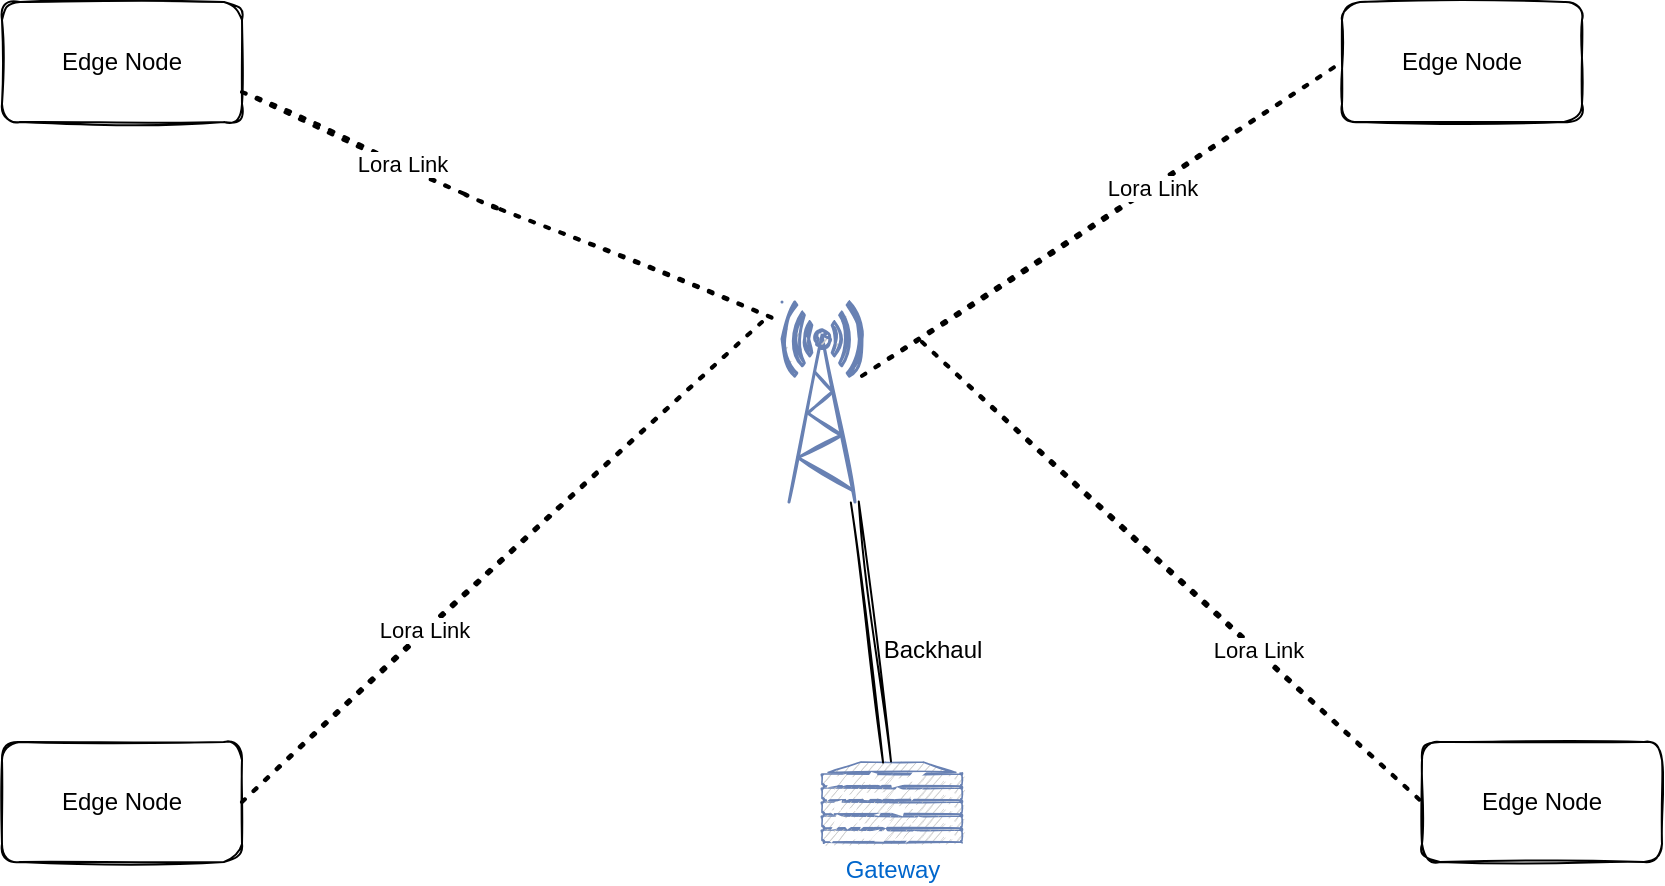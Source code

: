 <mxfile version="17.2.4" type="device"><diagram id="8Apaip2Iyi8KGDJxw2r_" name="Page-1"><mxGraphModel dx="1422" dy="873" grid="1" gridSize="10" guides="1" tooltips="1" connect="1" arrows="1" fold="1" page="1" pageScale="1" pageWidth="850" pageHeight="1100" math="0" shadow="0"><root><mxCell id="0"/><mxCell id="1" parent="0"/><mxCell id="9b2cmqQ7Q7OhID0GQpQ8-1" value="Edge Node" style="rounded=1;whiteSpace=wrap;html=1;sketch=1;" parent="1" vertex="1"><mxGeometry x="10" y="130" width="120" height="60" as="geometry"/></mxCell><mxCell id="9b2cmqQ7Q7OhID0GQpQ8-2" value="" style="endArrow=none;dashed=1;html=1;dashPattern=1 3;strokeWidth=2;rounded=1;exitX=1;exitY=0.75;exitDx=0;exitDy=0;entryX=0;entryY=0.1;entryDx=0;entryDy=0;entryPerimeter=0;sketch=1;" parent="1" source="9b2cmqQ7Q7OhID0GQpQ8-1" target="9b2cmqQ7Q7OhID0GQpQ8-9" edge="1"><mxGeometry width="50" height="50" relative="1" as="geometry"><mxPoint x="400" y="360" as="sourcePoint"/><mxPoint x="300" y="240" as="targetPoint"/><Array as="points"><mxPoint x="250" y="230"/></Array></mxGeometry></mxCell><mxCell id="FO-b26rxGMj6z-xTA0cj-5" value="Lora Link" style="edgeLabel;html=1;align=center;verticalAlign=middle;resizable=0;points=[];rounded=1;sketch=1;" parent="9b2cmqQ7Q7OhID0GQpQ8-2" vertex="1" connectable="0"><mxGeometry x="-0.275" y="10" relative="1" as="geometry"><mxPoint x="-21" as="offset"/></mxGeometry></mxCell><mxCell id="9b2cmqQ7Q7OhID0GQpQ8-3" value="Edge Node" style="rounded=1;whiteSpace=wrap;html=1;sketch=1;" parent="1" vertex="1"><mxGeometry x="10" y="500" width="120" height="60" as="geometry"/></mxCell><mxCell id="9b2cmqQ7Q7OhID0GQpQ8-4" value="" style="endArrow=none;dashed=1;html=1;dashPattern=1 3;strokeWidth=2;rounded=1;exitX=1;exitY=0.5;exitDx=0;exitDy=0;sketch=1;" parent="1" source="9b2cmqQ7Q7OhID0GQpQ8-3" edge="1"><mxGeometry width="50" height="50" relative="1" as="geometry"><mxPoint x="410" y="640" as="sourcePoint"/><mxPoint x="390" y="290" as="targetPoint"/><Array as="points"/></mxGeometry></mxCell><mxCell id="9b2cmqQ7Q7OhID0GQpQ8-5" value="Edge Node" style="rounded=1;whiteSpace=wrap;html=1;sketch=1;" parent="1" vertex="1"><mxGeometry x="680" y="130" width="120" height="60" as="geometry"/></mxCell><mxCell id="9b2cmqQ7Q7OhID0GQpQ8-8" value="Edge Node" style="rounded=1;whiteSpace=wrap;html=1;sketch=1;" parent="1" vertex="1"><mxGeometry x="720" y="500" width="120" height="60" as="geometry"/></mxCell><mxCell id="9b2cmqQ7Q7OhID0GQpQ8-9" value="" style="fontColor=#0066CC;verticalAlign=top;verticalLabelPosition=bottom;labelPosition=center;align=center;html=1;outlineConnect=0;fillColor=#CCCCCC;strokeColor=#6881B3;gradientColor=none;gradientDirection=north;strokeWidth=2;shape=mxgraph.networks.radio_tower;rounded=1;sketch=1;" parent="1" vertex="1"><mxGeometry x="400" y="280" width="40" height="100" as="geometry"/></mxCell><mxCell id="9b2cmqQ7Q7OhID0GQpQ8-10" value="" style="endArrow=none;dashed=1;html=1;dashPattern=1 3;strokeWidth=2;rounded=1;entryX=0;entryY=0.5;entryDx=0;entryDy=0;sketch=1;" parent="1" source="9b2cmqQ7Q7OhID0GQpQ8-9" target="9b2cmqQ7Q7OhID0GQpQ8-5" edge="1"><mxGeometry width="50" height="50" relative="1" as="geometry"><mxPoint x="460" y="280" as="sourcePoint"/><mxPoint x="639" y="300" as="targetPoint"/><Array as="points"/></mxGeometry></mxCell><mxCell id="9b2cmqQ7Q7OhID0GQpQ8-11" value="" style="endArrow=none;dashed=1;html=1;dashPattern=1 3;strokeWidth=2;rounded=1;entryX=0;entryY=0.5;entryDx=0;entryDy=0;sketch=1;" parent="1" target="9b2cmqQ7Q7OhID0GQpQ8-8" edge="1"><mxGeometry width="50" height="50" relative="1" as="geometry"><mxPoint x="470" y="300" as="sourcePoint"/><mxPoint x="700" y="410" as="targetPoint"/><Array as="points"/></mxGeometry></mxCell><mxCell id="9b2cmqQ7Q7OhID0GQpQ8-12" style="edgeStyle=orthogonalEdgeStyle;rounded=1;orthogonalLoop=1;jettySize=auto;html=1;exitX=0.5;exitY=1;exitDx=0;exitDy=0;exitPerimeter=0;sketch=1;" parent="1" source="9b2cmqQ7Q7OhID0GQpQ8-9" target="9b2cmqQ7Q7OhID0GQpQ8-9" edge="1"><mxGeometry relative="1" as="geometry"/></mxCell><mxCell id="FO-b26rxGMj6z-xTA0cj-2" value="Gateway" style="fontColor=#0066CC;verticalAlign=top;verticalLabelPosition=bottom;labelPosition=center;align=center;html=1;outlineConnect=0;fillColor=#CCCCCC;strokeColor=#6881B3;gradientColor=none;gradientDirection=north;strokeWidth=2;shape=mxgraph.networks.server;rounded=1;sketch=1;" parent="1" vertex="1"><mxGeometry x="420" y="510" width="70" height="40" as="geometry"/></mxCell><mxCell id="FO-b26rxGMj6z-xTA0cj-4" value="" style="shape=link;html=1;rounded=1;exitX=0.91;exitY=1;exitDx=0;exitDy=0;exitPerimeter=0;sketch=1;" parent="1" source="9b2cmqQ7Q7OhID0GQpQ8-9" target="FO-b26rxGMj6z-xTA0cj-2" edge="1"><mxGeometry width="100" relative="1" as="geometry"><mxPoint x="425" y="380" as="sourcePoint"/><mxPoint x="525" y="380" as="targetPoint"/></mxGeometry></mxCell><mxCell id="FO-b26rxGMj6z-xTA0cj-6" value="Lora Link" style="edgeLabel;html=1;align=center;verticalAlign=middle;resizable=0;points=[];rounded=1;sketch=1;" parent="1" vertex="1" connectable="0"><mxGeometry x="220.527" y="444.075" as="geometry"/></mxCell><mxCell id="FO-b26rxGMj6z-xTA0cj-7" value="Lora Link" style="edgeLabel;html=1;align=center;verticalAlign=middle;resizable=0;points=[];rounded=1;sketch=1;" parent="1" vertex="1" connectable="0"><mxGeometry x="637.527" y="454.075" as="geometry"/></mxCell><mxCell id="FO-b26rxGMj6z-xTA0cj-8" value="Lora Link" style="edgeLabel;html=1;align=center;verticalAlign=middle;resizable=0;points=[];rounded=1;sketch=1;" parent="1" vertex="1" connectable="0"><mxGeometry x="584.527" y="223.075" as="geometry"/></mxCell><mxCell id="FO-b26rxGMj6z-xTA0cj-10" value="Backhaul" style="text;html=1;align=center;verticalAlign=middle;resizable=0;points=[];autosize=1;strokeColor=none;fillColor=none;rounded=1;sketch=1;" parent="1" vertex="1"><mxGeometry x="440" y="444.07" width="70" height="20" as="geometry"/></mxCell></root></mxGraphModel></diagram></mxfile>